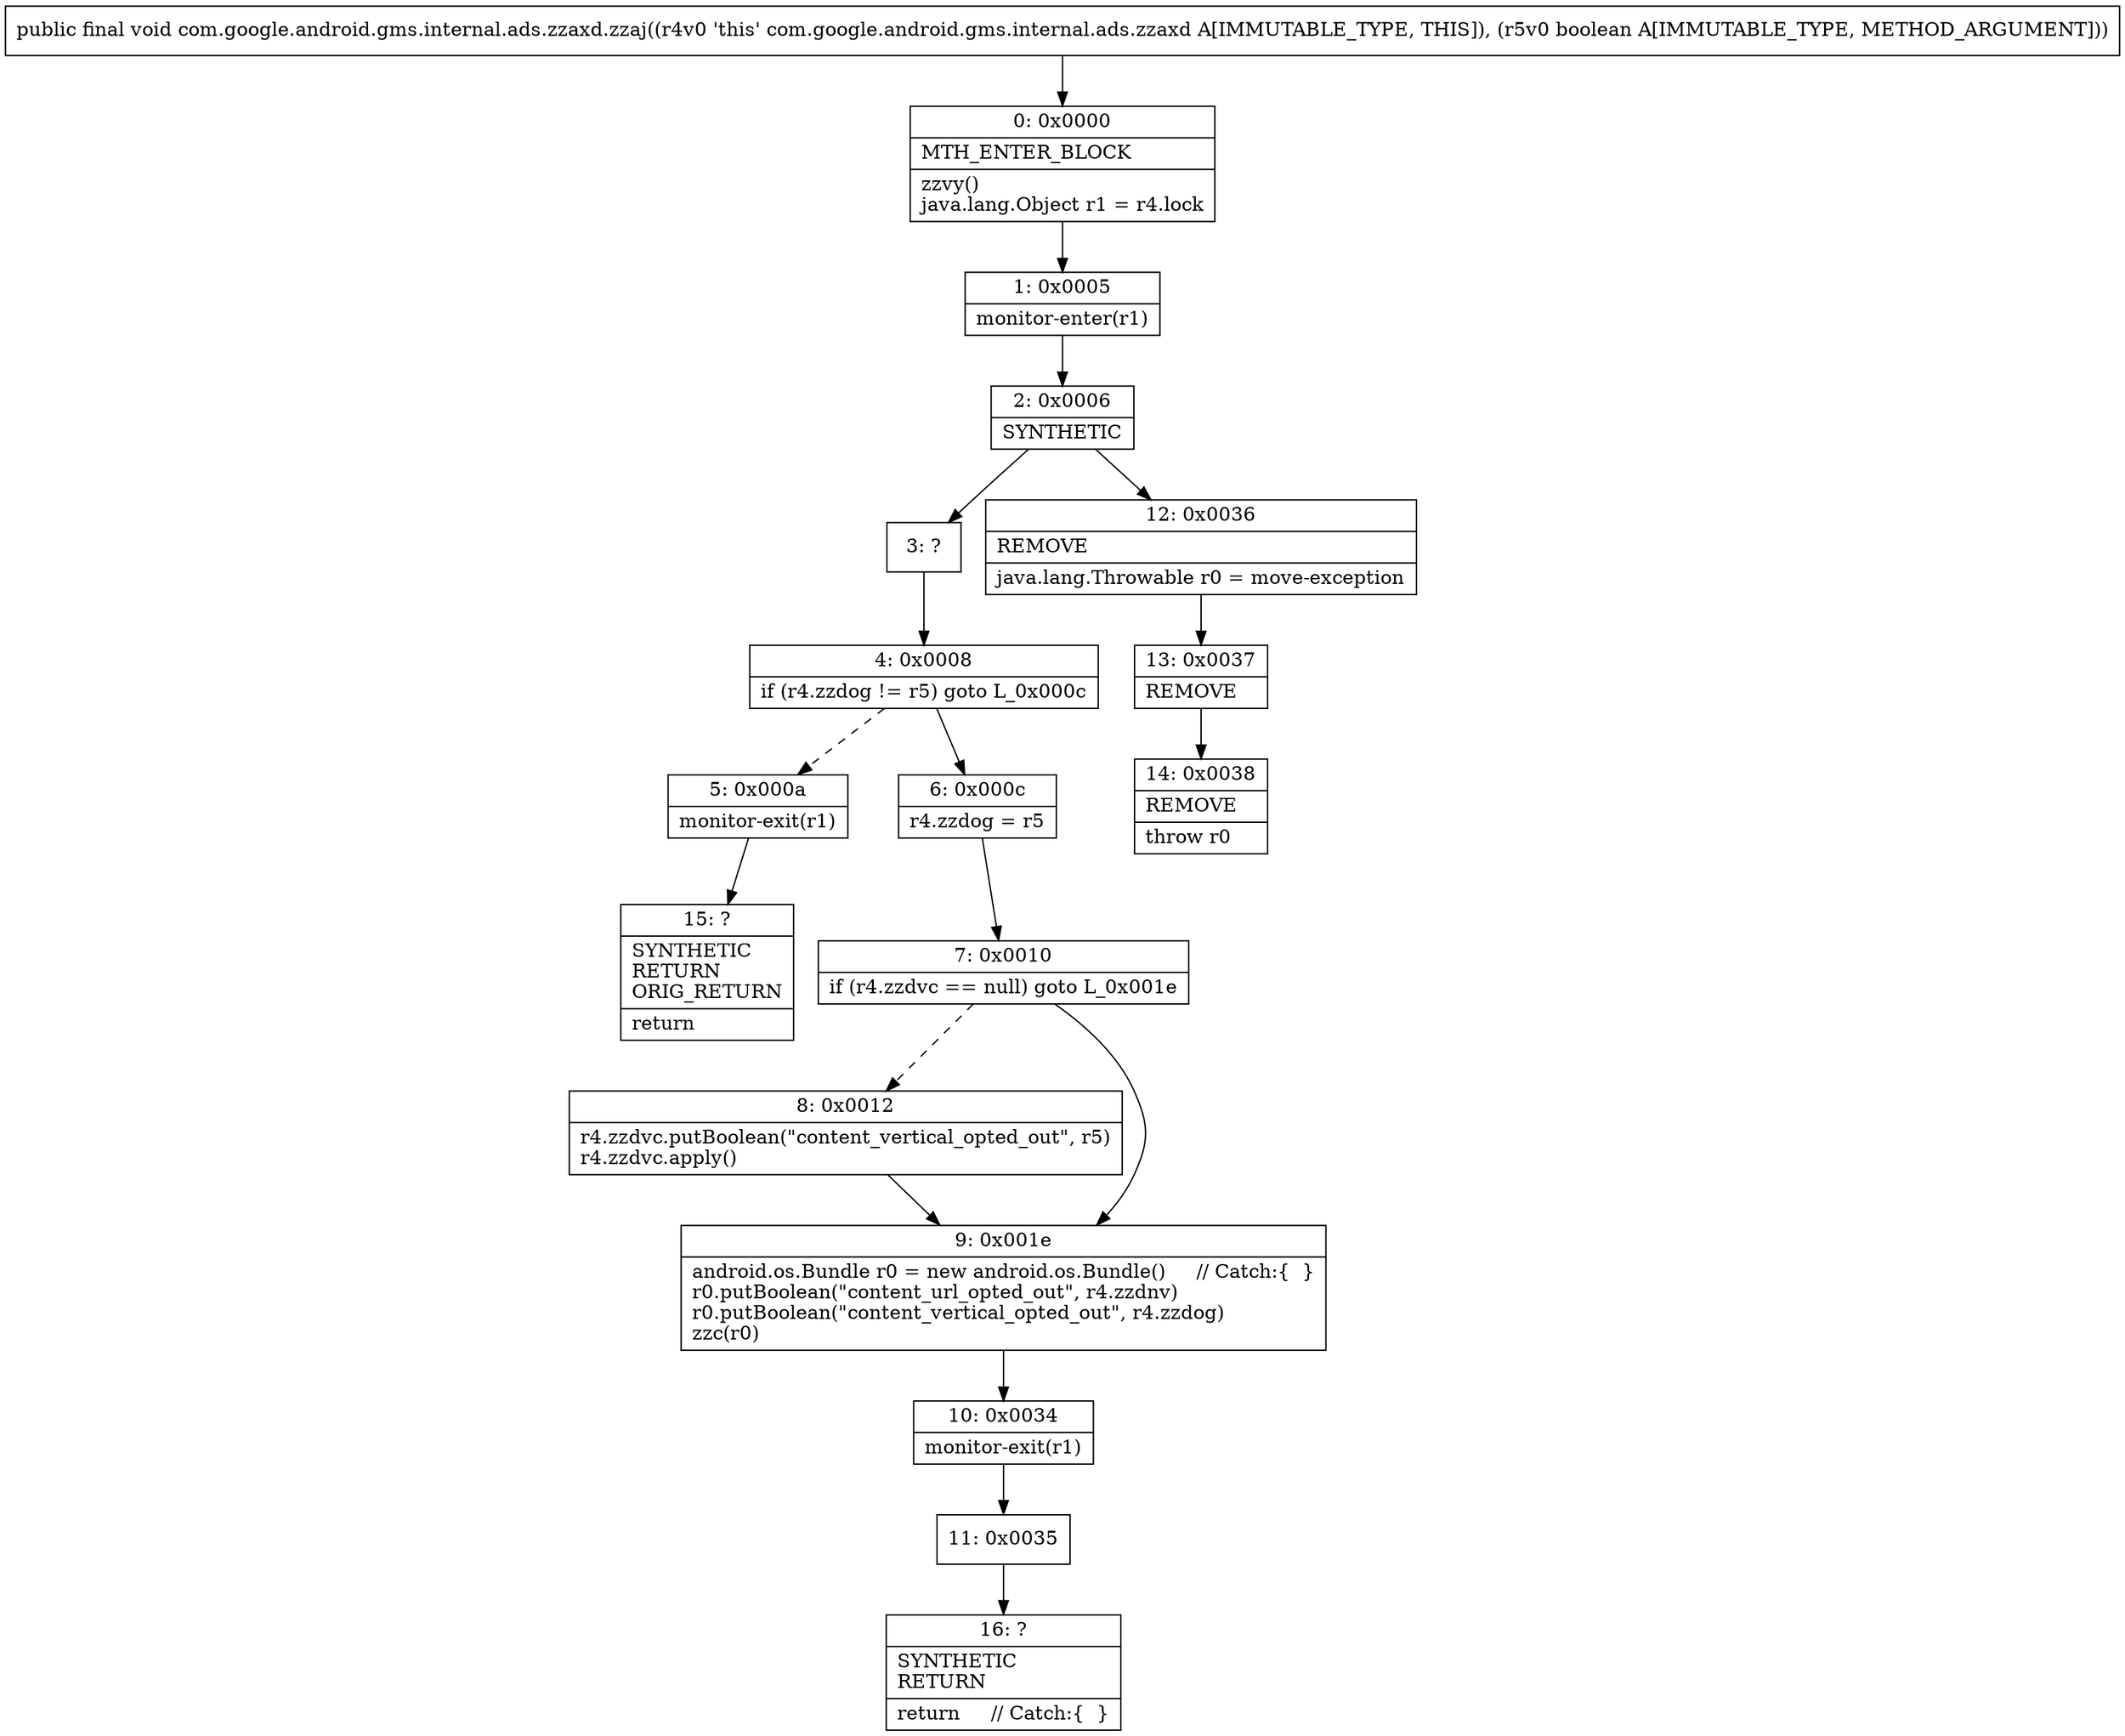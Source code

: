 digraph "CFG forcom.google.android.gms.internal.ads.zzaxd.zzaj(Z)V" {
Node_0 [shape=record,label="{0\:\ 0x0000|MTH_ENTER_BLOCK\l|zzvy()\ljava.lang.Object r1 = r4.lock\l}"];
Node_1 [shape=record,label="{1\:\ 0x0005|monitor\-enter(r1)\l}"];
Node_2 [shape=record,label="{2\:\ 0x0006|SYNTHETIC\l}"];
Node_3 [shape=record,label="{3\:\ ?}"];
Node_4 [shape=record,label="{4\:\ 0x0008|if (r4.zzdog != r5) goto L_0x000c\l}"];
Node_5 [shape=record,label="{5\:\ 0x000a|monitor\-exit(r1)\l}"];
Node_6 [shape=record,label="{6\:\ 0x000c|r4.zzdog = r5\l}"];
Node_7 [shape=record,label="{7\:\ 0x0010|if (r4.zzdvc == null) goto L_0x001e\l}"];
Node_8 [shape=record,label="{8\:\ 0x0012|r4.zzdvc.putBoolean(\"content_vertical_opted_out\", r5)\lr4.zzdvc.apply()\l}"];
Node_9 [shape=record,label="{9\:\ 0x001e|android.os.Bundle r0 = new android.os.Bundle()     \/\/ Catch:\{  \}\lr0.putBoolean(\"content_url_opted_out\", r4.zzdnv)\lr0.putBoolean(\"content_vertical_opted_out\", r4.zzdog)\lzzc(r0)\l}"];
Node_10 [shape=record,label="{10\:\ 0x0034|monitor\-exit(r1)\l}"];
Node_11 [shape=record,label="{11\:\ 0x0035}"];
Node_12 [shape=record,label="{12\:\ 0x0036|REMOVE\l|java.lang.Throwable r0 = move\-exception\l}"];
Node_13 [shape=record,label="{13\:\ 0x0037|REMOVE\l}"];
Node_14 [shape=record,label="{14\:\ 0x0038|REMOVE\l|throw r0\l}"];
Node_15 [shape=record,label="{15\:\ ?|SYNTHETIC\lRETURN\lORIG_RETURN\l|return\l}"];
Node_16 [shape=record,label="{16\:\ ?|SYNTHETIC\lRETURN\l|return     \/\/ Catch:\{  \}\l}"];
MethodNode[shape=record,label="{public final void com.google.android.gms.internal.ads.zzaxd.zzaj((r4v0 'this' com.google.android.gms.internal.ads.zzaxd A[IMMUTABLE_TYPE, THIS]), (r5v0 boolean A[IMMUTABLE_TYPE, METHOD_ARGUMENT])) }"];
MethodNode -> Node_0;
Node_0 -> Node_1;
Node_1 -> Node_2;
Node_2 -> Node_3;
Node_2 -> Node_12;
Node_3 -> Node_4;
Node_4 -> Node_5[style=dashed];
Node_4 -> Node_6;
Node_5 -> Node_15;
Node_6 -> Node_7;
Node_7 -> Node_8[style=dashed];
Node_7 -> Node_9;
Node_8 -> Node_9;
Node_9 -> Node_10;
Node_10 -> Node_11;
Node_11 -> Node_16;
Node_12 -> Node_13;
Node_13 -> Node_14;
}


